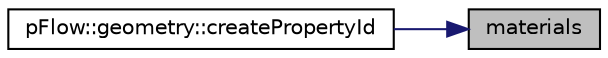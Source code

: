 digraph "materials"
{
 // LATEX_PDF_SIZE
  edge [fontname="Helvetica",fontsize="10",labelfontname="Helvetica",labelfontsize="10"];
  node [fontname="Helvetica",fontsize="10",shape=record];
  rankdir="RL";
  Node1 [label="materials",height=0.2,width=0.4,color="black", fillcolor="grey75", style="filled", fontcolor="black",tooltip="Return list of material names."];
  Node1 -> Node2 [dir="back",color="midnightblue",fontsize="10",style="solid",fontname="Helvetica"];
  Node2 [label="pFlow::geometry::createPropertyId",height=0.2,width=0.4,color="black", fillcolor="white", style="filled",URL="$classpFlow_1_1geometry.html#ae3aee10e229a60266b519d3406bb51a9",tooltip="Find property id of each triangle based on the supplied material name and the surface wall that the t..."];
}
